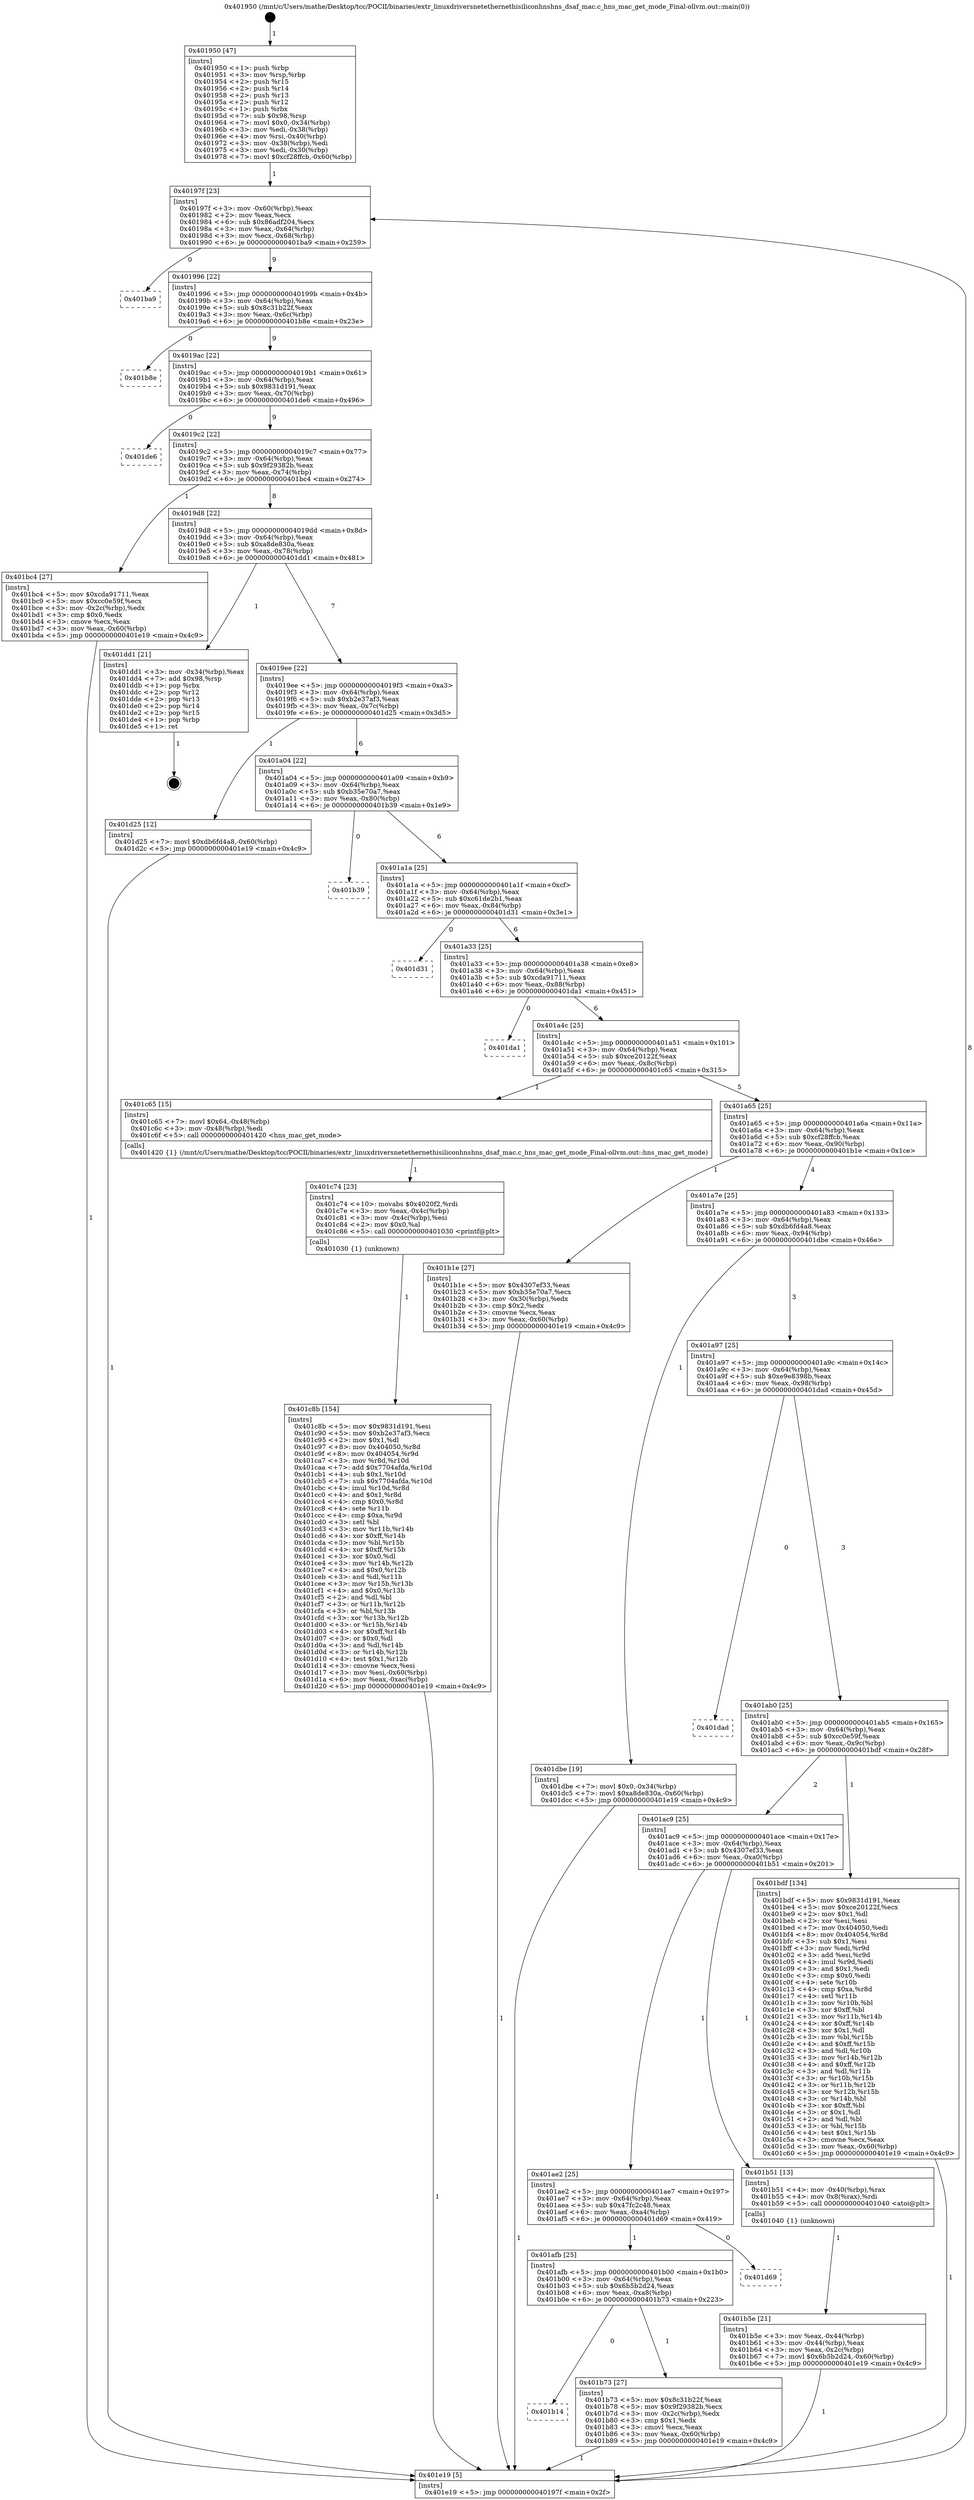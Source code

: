 digraph "0x401950" {
  label = "0x401950 (/mnt/c/Users/mathe/Desktop/tcc/POCII/binaries/extr_linuxdriversnetethernethisiliconhnshns_dsaf_mac.c_hns_mac_get_mode_Final-ollvm.out::main(0))"
  labelloc = "t"
  node[shape=record]

  Entry [label="",width=0.3,height=0.3,shape=circle,fillcolor=black,style=filled]
  "0x40197f" [label="{
     0x40197f [23]\l
     | [instrs]\l
     &nbsp;&nbsp;0x40197f \<+3\>: mov -0x60(%rbp),%eax\l
     &nbsp;&nbsp;0x401982 \<+2\>: mov %eax,%ecx\l
     &nbsp;&nbsp;0x401984 \<+6\>: sub $0x86adf204,%ecx\l
     &nbsp;&nbsp;0x40198a \<+3\>: mov %eax,-0x64(%rbp)\l
     &nbsp;&nbsp;0x40198d \<+3\>: mov %ecx,-0x68(%rbp)\l
     &nbsp;&nbsp;0x401990 \<+6\>: je 0000000000401ba9 \<main+0x259\>\l
  }"]
  "0x401ba9" [label="{
     0x401ba9\l
  }", style=dashed]
  "0x401996" [label="{
     0x401996 [22]\l
     | [instrs]\l
     &nbsp;&nbsp;0x401996 \<+5\>: jmp 000000000040199b \<main+0x4b\>\l
     &nbsp;&nbsp;0x40199b \<+3\>: mov -0x64(%rbp),%eax\l
     &nbsp;&nbsp;0x40199e \<+5\>: sub $0x8c31b22f,%eax\l
     &nbsp;&nbsp;0x4019a3 \<+3\>: mov %eax,-0x6c(%rbp)\l
     &nbsp;&nbsp;0x4019a6 \<+6\>: je 0000000000401b8e \<main+0x23e\>\l
  }"]
  Exit [label="",width=0.3,height=0.3,shape=circle,fillcolor=black,style=filled,peripheries=2]
  "0x401b8e" [label="{
     0x401b8e\l
  }", style=dashed]
  "0x4019ac" [label="{
     0x4019ac [22]\l
     | [instrs]\l
     &nbsp;&nbsp;0x4019ac \<+5\>: jmp 00000000004019b1 \<main+0x61\>\l
     &nbsp;&nbsp;0x4019b1 \<+3\>: mov -0x64(%rbp),%eax\l
     &nbsp;&nbsp;0x4019b4 \<+5\>: sub $0x9831d191,%eax\l
     &nbsp;&nbsp;0x4019b9 \<+3\>: mov %eax,-0x70(%rbp)\l
     &nbsp;&nbsp;0x4019bc \<+6\>: je 0000000000401de6 \<main+0x496\>\l
  }"]
  "0x401c8b" [label="{
     0x401c8b [154]\l
     | [instrs]\l
     &nbsp;&nbsp;0x401c8b \<+5\>: mov $0x9831d191,%esi\l
     &nbsp;&nbsp;0x401c90 \<+5\>: mov $0xb2e37af3,%ecx\l
     &nbsp;&nbsp;0x401c95 \<+2\>: mov $0x1,%dl\l
     &nbsp;&nbsp;0x401c97 \<+8\>: mov 0x404050,%r8d\l
     &nbsp;&nbsp;0x401c9f \<+8\>: mov 0x404054,%r9d\l
     &nbsp;&nbsp;0x401ca7 \<+3\>: mov %r8d,%r10d\l
     &nbsp;&nbsp;0x401caa \<+7\>: add $0x7704afda,%r10d\l
     &nbsp;&nbsp;0x401cb1 \<+4\>: sub $0x1,%r10d\l
     &nbsp;&nbsp;0x401cb5 \<+7\>: sub $0x7704afda,%r10d\l
     &nbsp;&nbsp;0x401cbc \<+4\>: imul %r10d,%r8d\l
     &nbsp;&nbsp;0x401cc0 \<+4\>: and $0x1,%r8d\l
     &nbsp;&nbsp;0x401cc4 \<+4\>: cmp $0x0,%r8d\l
     &nbsp;&nbsp;0x401cc8 \<+4\>: sete %r11b\l
     &nbsp;&nbsp;0x401ccc \<+4\>: cmp $0xa,%r9d\l
     &nbsp;&nbsp;0x401cd0 \<+3\>: setl %bl\l
     &nbsp;&nbsp;0x401cd3 \<+3\>: mov %r11b,%r14b\l
     &nbsp;&nbsp;0x401cd6 \<+4\>: xor $0xff,%r14b\l
     &nbsp;&nbsp;0x401cda \<+3\>: mov %bl,%r15b\l
     &nbsp;&nbsp;0x401cdd \<+4\>: xor $0xff,%r15b\l
     &nbsp;&nbsp;0x401ce1 \<+3\>: xor $0x0,%dl\l
     &nbsp;&nbsp;0x401ce4 \<+3\>: mov %r14b,%r12b\l
     &nbsp;&nbsp;0x401ce7 \<+4\>: and $0x0,%r12b\l
     &nbsp;&nbsp;0x401ceb \<+3\>: and %dl,%r11b\l
     &nbsp;&nbsp;0x401cee \<+3\>: mov %r15b,%r13b\l
     &nbsp;&nbsp;0x401cf1 \<+4\>: and $0x0,%r13b\l
     &nbsp;&nbsp;0x401cf5 \<+2\>: and %dl,%bl\l
     &nbsp;&nbsp;0x401cf7 \<+3\>: or %r11b,%r12b\l
     &nbsp;&nbsp;0x401cfa \<+3\>: or %bl,%r13b\l
     &nbsp;&nbsp;0x401cfd \<+3\>: xor %r13b,%r12b\l
     &nbsp;&nbsp;0x401d00 \<+3\>: or %r15b,%r14b\l
     &nbsp;&nbsp;0x401d03 \<+4\>: xor $0xff,%r14b\l
     &nbsp;&nbsp;0x401d07 \<+3\>: or $0x0,%dl\l
     &nbsp;&nbsp;0x401d0a \<+3\>: and %dl,%r14b\l
     &nbsp;&nbsp;0x401d0d \<+3\>: or %r14b,%r12b\l
     &nbsp;&nbsp;0x401d10 \<+4\>: test $0x1,%r12b\l
     &nbsp;&nbsp;0x401d14 \<+3\>: cmovne %ecx,%esi\l
     &nbsp;&nbsp;0x401d17 \<+3\>: mov %esi,-0x60(%rbp)\l
     &nbsp;&nbsp;0x401d1a \<+6\>: mov %eax,-0xac(%rbp)\l
     &nbsp;&nbsp;0x401d20 \<+5\>: jmp 0000000000401e19 \<main+0x4c9\>\l
  }"]
  "0x401de6" [label="{
     0x401de6\l
  }", style=dashed]
  "0x4019c2" [label="{
     0x4019c2 [22]\l
     | [instrs]\l
     &nbsp;&nbsp;0x4019c2 \<+5\>: jmp 00000000004019c7 \<main+0x77\>\l
     &nbsp;&nbsp;0x4019c7 \<+3\>: mov -0x64(%rbp),%eax\l
     &nbsp;&nbsp;0x4019ca \<+5\>: sub $0x9f29382b,%eax\l
     &nbsp;&nbsp;0x4019cf \<+3\>: mov %eax,-0x74(%rbp)\l
     &nbsp;&nbsp;0x4019d2 \<+6\>: je 0000000000401bc4 \<main+0x274\>\l
  }"]
  "0x401c74" [label="{
     0x401c74 [23]\l
     | [instrs]\l
     &nbsp;&nbsp;0x401c74 \<+10\>: movabs $0x4020f2,%rdi\l
     &nbsp;&nbsp;0x401c7e \<+3\>: mov %eax,-0x4c(%rbp)\l
     &nbsp;&nbsp;0x401c81 \<+3\>: mov -0x4c(%rbp),%esi\l
     &nbsp;&nbsp;0x401c84 \<+2\>: mov $0x0,%al\l
     &nbsp;&nbsp;0x401c86 \<+5\>: call 0000000000401030 \<printf@plt\>\l
     | [calls]\l
     &nbsp;&nbsp;0x401030 \{1\} (unknown)\l
  }"]
  "0x401bc4" [label="{
     0x401bc4 [27]\l
     | [instrs]\l
     &nbsp;&nbsp;0x401bc4 \<+5\>: mov $0xcda91711,%eax\l
     &nbsp;&nbsp;0x401bc9 \<+5\>: mov $0xcc0e59f,%ecx\l
     &nbsp;&nbsp;0x401bce \<+3\>: mov -0x2c(%rbp),%edx\l
     &nbsp;&nbsp;0x401bd1 \<+3\>: cmp $0x0,%edx\l
     &nbsp;&nbsp;0x401bd4 \<+3\>: cmove %ecx,%eax\l
     &nbsp;&nbsp;0x401bd7 \<+3\>: mov %eax,-0x60(%rbp)\l
     &nbsp;&nbsp;0x401bda \<+5\>: jmp 0000000000401e19 \<main+0x4c9\>\l
  }"]
  "0x4019d8" [label="{
     0x4019d8 [22]\l
     | [instrs]\l
     &nbsp;&nbsp;0x4019d8 \<+5\>: jmp 00000000004019dd \<main+0x8d\>\l
     &nbsp;&nbsp;0x4019dd \<+3\>: mov -0x64(%rbp),%eax\l
     &nbsp;&nbsp;0x4019e0 \<+5\>: sub $0xa8de830a,%eax\l
     &nbsp;&nbsp;0x4019e5 \<+3\>: mov %eax,-0x78(%rbp)\l
     &nbsp;&nbsp;0x4019e8 \<+6\>: je 0000000000401dd1 \<main+0x481\>\l
  }"]
  "0x401b14" [label="{
     0x401b14\l
  }", style=dashed]
  "0x401dd1" [label="{
     0x401dd1 [21]\l
     | [instrs]\l
     &nbsp;&nbsp;0x401dd1 \<+3\>: mov -0x34(%rbp),%eax\l
     &nbsp;&nbsp;0x401dd4 \<+7\>: add $0x98,%rsp\l
     &nbsp;&nbsp;0x401ddb \<+1\>: pop %rbx\l
     &nbsp;&nbsp;0x401ddc \<+2\>: pop %r12\l
     &nbsp;&nbsp;0x401dde \<+2\>: pop %r13\l
     &nbsp;&nbsp;0x401de0 \<+2\>: pop %r14\l
     &nbsp;&nbsp;0x401de2 \<+2\>: pop %r15\l
     &nbsp;&nbsp;0x401de4 \<+1\>: pop %rbp\l
     &nbsp;&nbsp;0x401de5 \<+1\>: ret\l
  }"]
  "0x4019ee" [label="{
     0x4019ee [22]\l
     | [instrs]\l
     &nbsp;&nbsp;0x4019ee \<+5\>: jmp 00000000004019f3 \<main+0xa3\>\l
     &nbsp;&nbsp;0x4019f3 \<+3\>: mov -0x64(%rbp),%eax\l
     &nbsp;&nbsp;0x4019f6 \<+5\>: sub $0xb2e37af3,%eax\l
     &nbsp;&nbsp;0x4019fb \<+3\>: mov %eax,-0x7c(%rbp)\l
     &nbsp;&nbsp;0x4019fe \<+6\>: je 0000000000401d25 \<main+0x3d5\>\l
  }"]
  "0x401b73" [label="{
     0x401b73 [27]\l
     | [instrs]\l
     &nbsp;&nbsp;0x401b73 \<+5\>: mov $0x8c31b22f,%eax\l
     &nbsp;&nbsp;0x401b78 \<+5\>: mov $0x9f29382b,%ecx\l
     &nbsp;&nbsp;0x401b7d \<+3\>: mov -0x2c(%rbp),%edx\l
     &nbsp;&nbsp;0x401b80 \<+3\>: cmp $0x1,%edx\l
     &nbsp;&nbsp;0x401b83 \<+3\>: cmovl %ecx,%eax\l
     &nbsp;&nbsp;0x401b86 \<+3\>: mov %eax,-0x60(%rbp)\l
     &nbsp;&nbsp;0x401b89 \<+5\>: jmp 0000000000401e19 \<main+0x4c9\>\l
  }"]
  "0x401d25" [label="{
     0x401d25 [12]\l
     | [instrs]\l
     &nbsp;&nbsp;0x401d25 \<+7\>: movl $0xdb6fd4a8,-0x60(%rbp)\l
     &nbsp;&nbsp;0x401d2c \<+5\>: jmp 0000000000401e19 \<main+0x4c9\>\l
  }"]
  "0x401a04" [label="{
     0x401a04 [22]\l
     | [instrs]\l
     &nbsp;&nbsp;0x401a04 \<+5\>: jmp 0000000000401a09 \<main+0xb9\>\l
     &nbsp;&nbsp;0x401a09 \<+3\>: mov -0x64(%rbp),%eax\l
     &nbsp;&nbsp;0x401a0c \<+5\>: sub $0xb35e70a7,%eax\l
     &nbsp;&nbsp;0x401a11 \<+3\>: mov %eax,-0x80(%rbp)\l
     &nbsp;&nbsp;0x401a14 \<+6\>: je 0000000000401b39 \<main+0x1e9\>\l
  }"]
  "0x401afb" [label="{
     0x401afb [25]\l
     | [instrs]\l
     &nbsp;&nbsp;0x401afb \<+5\>: jmp 0000000000401b00 \<main+0x1b0\>\l
     &nbsp;&nbsp;0x401b00 \<+3\>: mov -0x64(%rbp),%eax\l
     &nbsp;&nbsp;0x401b03 \<+5\>: sub $0x6b5b2d24,%eax\l
     &nbsp;&nbsp;0x401b08 \<+6\>: mov %eax,-0xa8(%rbp)\l
     &nbsp;&nbsp;0x401b0e \<+6\>: je 0000000000401b73 \<main+0x223\>\l
  }"]
  "0x401b39" [label="{
     0x401b39\l
  }", style=dashed]
  "0x401a1a" [label="{
     0x401a1a [25]\l
     | [instrs]\l
     &nbsp;&nbsp;0x401a1a \<+5\>: jmp 0000000000401a1f \<main+0xcf\>\l
     &nbsp;&nbsp;0x401a1f \<+3\>: mov -0x64(%rbp),%eax\l
     &nbsp;&nbsp;0x401a22 \<+5\>: sub $0xc61de2b1,%eax\l
     &nbsp;&nbsp;0x401a27 \<+6\>: mov %eax,-0x84(%rbp)\l
     &nbsp;&nbsp;0x401a2d \<+6\>: je 0000000000401d31 \<main+0x3e1\>\l
  }"]
  "0x401d69" [label="{
     0x401d69\l
  }", style=dashed]
  "0x401d31" [label="{
     0x401d31\l
  }", style=dashed]
  "0x401a33" [label="{
     0x401a33 [25]\l
     | [instrs]\l
     &nbsp;&nbsp;0x401a33 \<+5\>: jmp 0000000000401a38 \<main+0xe8\>\l
     &nbsp;&nbsp;0x401a38 \<+3\>: mov -0x64(%rbp),%eax\l
     &nbsp;&nbsp;0x401a3b \<+5\>: sub $0xcda91711,%eax\l
     &nbsp;&nbsp;0x401a40 \<+6\>: mov %eax,-0x88(%rbp)\l
     &nbsp;&nbsp;0x401a46 \<+6\>: je 0000000000401da1 \<main+0x451\>\l
  }"]
  "0x401b5e" [label="{
     0x401b5e [21]\l
     | [instrs]\l
     &nbsp;&nbsp;0x401b5e \<+3\>: mov %eax,-0x44(%rbp)\l
     &nbsp;&nbsp;0x401b61 \<+3\>: mov -0x44(%rbp),%eax\l
     &nbsp;&nbsp;0x401b64 \<+3\>: mov %eax,-0x2c(%rbp)\l
     &nbsp;&nbsp;0x401b67 \<+7\>: movl $0x6b5b2d24,-0x60(%rbp)\l
     &nbsp;&nbsp;0x401b6e \<+5\>: jmp 0000000000401e19 \<main+0x4c9\>\l
  }"]
  "0x401da1" [label="{
     0x401da1\l
  }", style=dashed]
  "0x401a4c" [label="{
     0x401a4c [25]\l
     | [instrs]\l
     &nbsp;&nbsp;0x401a4c \<+5\>: jmp 0000000000401a51 \<main+0x101\>\l
     &nbsp;&nbsp;0x401a51 \<+3\>: mov -0x64(%rbp),%eax\l
     &nbsp;&nbsp;0x401a54 \<+5\>: sub $0xce20122f,%eax\l
     &nbsp;&nbsp;0x401a59 \<+6\>: mov %eax,-0x8c(%rbp)\l
     &nbsp;&nbsp;0x401a5f \<+6\>: je 0000000000401c65 \<main+0x315\>\l
  }"]
  "0x401ae2" [label="{
     0x401ae2 [25]\l
     | [instrs]\l
     &nbsp;&nbsp;0x401ae2 \<+5\>: jmp 0000000000401ae7 \<main+0x197\>\l
     &nbsp;&nbsp;0x401ae7 \<+3\>: mov -0x64(%rbp),%eax\l
     &nbsp;&nbsp;0x401aea \<+5\>: sub $0x47fc2c48,%eax\l
     &nbsp;&nbsp;0x401aef \<+6\>: mov %eax,-0xa4(%rbp)\l
     &nbsp;&nbsp;0x401af5 \<+6\>: je 0000000000401d69 \<main+0x419\>\l
  }"]
  "0x401c65" [label="{
     0x401c65 [15]\l
     | [instrs]\l
     &nbsp;&nbsp;0x401c65 \<+7\>: movl $0x64,-0x48(%rbp)\l
     &nbsp;&nbsp;0x401c6c \<+3\>: mov -0x48(%rbp),%edi\l
     &nbsp;&nbsp;0x401c6f \<+5\>: call 0000000000401420 \<hns_mac_get_mode\>\l
     | [calls]\l
     &nbsp;&nbsp;0x401420 \{1\} (/mnt/c/Users/mathe/Desktop/tcc/POCII/binaries/extr_linuxdriversnetethernethisiliconhnshns_dsaf_mac.c_hns_mac_get_mode_Final-ollvm.out::hns_mac_get_mode)\l
  }"]
  "0x401a65" [label="{
     0x401a65 [25]\l
     | [instrs]\l
     &nbsp;&nbsp;0x401a65 \<+5\>: jmp 0000000000401a6a \<main+0x11a\>\l
     &nbsp;&nbsp;0x401a6a \<+3\>: mov -0x64(%rbp),%eax\l
     &nbsp;&nbsp;0x401a6d \<+5\>: sub $0xcf28ffcb,%eax\l
     &nbsp;&nbsp;0x401a72 \<+6\>: mov %eax,-0x90(%rbp)\l
     &nbsp;&nbsp;0x401a78 \<+6\>: je 0000000000401b1e \<main+0x1ce\>\l
  }"]
  "0x401b51" [label="{
     0x401b51 [13]\l
     | [instrs]\l
     &nbsp;&nbsp;0x401b51 \<+4\>: mov -0x40(%rbp),%rax\l
     &nbsp;&nbsp;0x401b55 \<+4\>: mov 0x8(%rax),%rdi\l
     &nbsp;&nbsp;0x401b59 \<+5\>: call 0000000000401040 \<atoi@plt\>\l
     | [calls]\l
     &nbsp;&nbsp;0x401040 \{1\} (unknown)\l
  }"]
  "0x401b1e" [label="{
     0x401b1e [27]\l
     | [instrs]\l
     &nbsp;&nbsp;0x401b1e \<+5\>: mov $0x4307ef33,%eax\l
     &nbsp;&nbsp;0x401b23 \<+5\>: mov $0xb35e70a7,%ecx\l
     &nbsp;&nbsp;0x401b28 \<+3\>: mov -0x30(%rbp),%edx\l
     &nbsp;&nbsp;0x401b2b \<+3\>: cmp $0x2,%edx\l
     &nbsp;&nbsp;0x401b2e \<+3\>: cmovne %ecx,%eax\l
     &nbsp;&nbsp;0x401b31 \<+3\>: mov %eax,-0x60(%rbp)\l
     &nbsp;&nbsp;0x401b34 \<+5\>: jmp 0000000000401e19 \<main+0x4c9\>\l
  }"]
  "0x401a7e" [label="{
     0x401a7e [25]\l
     | [instrs]\l
     &nbsp;&nbsp;0x401a7e \<+5\>: jmp 0000000000401a83 \<main+0x133\>\l
     &nbsp;&nbsp;0x401a83 \<+3\>: mov -0x64(%rbp),%eax\l
     &nbsp;&nbsp;0x401a86 \<+5\>: sub $0xdb6fd4a8,%eax\l
     &nbsp;&nbsp;0x401a8b \<+6\>: mov %eax,-0x94(%rbp)\l
     &nbsp;&nbsp;0x401a91 \<+6\>: je 0000000000401dbe \<main+0x46e\>\l
  }"]
  "0x401e19" [label="{
     0x401e19 [5]\l
     | [instrs]\l
     &nbsp;&nbsp;0x401e19 \<+5\>: jmp 000000000040197f \<main+0x2f\>\l
  }"]
  "0x401950" [label="{
     0x401950 [47]\l
     | [instrs]\l
     &nbsp;&nbsp;0x401950 \<+1\>: push %rbp\l
     &nbsp;&nbsp;0x401951 \<+3\>: mov %rsp,%rbp\l
     &nbsp;&nbsp;0x401954 \<+2\>: push %r15\l
     &nbsp;&nbsp;0x401956 \<+2\>: push %r14\l
     &nbsp;&nbsp;0x401958 \<+2\>: push %r13\l
     &nbsp;&nbsp;0x40195a \<+2\>: push %r12\l
     &nbsp;&nbsp;0x40195c \<+1\>: push %rbx\l
     &nbsp;&nbsp;0x40195d \<+7\>: sub $0x98,%rsp\l
     &nbsp;&nbsp;0x401964 \<+7\>: movl $0x0,-0x34(%rbp)\l
     &nbsp;&nbsp;0x40196b \<+3\>: mov %edi,-0x38(%rbp)\l
     &nbsp;&nbsp;0x40196e \<+4\>: mov %rsi,-0x40(%rbp)\l
     &nbsp;&nbsp;0x401972 \<+3\>: mov -0x38(%rbp),%edi\l
     &nbsp;&nbsp;0x401975 \<+3\>: mov %edi,-0x30(%rbp)\l
     &nbsp;&nbsp;0x401978 \<+7\>: movl $0xcf28ffcb,-0x60(%rbp)\l
  }"]
  "0x401ac9" [label="{
     0x401ac9 [25]\l
     | [instrs]\l
     &nbsp;&nbsp;0x401ac9 \<+5\>: jmp 0000000000401ace \<main+0x17e\>\l
     &nbsp;&nbsp;0x401ace \<+3\>: mov -0x64(%rbp),%eax\l
     &nbsp;&nbsp;0x401ad1 \<+5\>: sub $0x4307ef33,%eax\l
     &nbsp;&nbsp;0x401ad6 \<+6\>: mov %eax,-0xa0(%rbp)\l
     &nbsp;&nbsp;0x401adc \<+6\>: je 0000000000401b51 \<main+0x201\>\l
  }"]
  "0x401dbe" [label="{
     0x401dbe [19]\l
     | [instrs]\l
     &nbsp;&nbsp;0x401dbe \<+7\>: movl $0x0,-0x34(%rbp)\l
     &nbsp;&nbsp;0x401dc5 \<+7\>: movl $0xa8de830a,-0x60(%rbp)\l
     &nbsp;&nbsp;0x401dcc \<+5\>: jmp 0000000000401e19 \<main+0x4c9\>\l
  }"]
  "0x401a97" [label="{
     0x401a97 [25]\l
     | [instrs]\l
     &nbsp;&nbsp;0x401a97 \<+5\>: jmp 0000000000401a9c \<main+0x14c\>\l
     &nbsp;&nbsp;0x401a9c \<+3\>: mov -0x64(%rbp),%eax\l
     &nbsp;&nbsp;0x401a9f \<+5\>: sub $0xe9e8398b,%eax\l
     &nbsp;&nbsp;0x401aa4 \<+6\>: mov %eax,-0x98(%rbp)\l
     &nbsp;&nbsp;0x401aaa \<+6\>: je 0000000000401dad \<main+0x45d\>\l
  }"]
  "0x401bdf" [label="{
     0x401bdf [134]\l
     | [instrs]\l
     &nbsp;&nbsp;0x401bdf \<+5\>: mov $0x9831d191,%eax\l
     &nbsp;&nbsp;0x401be4 \<+5\>: mov $0xce20122f,%ecx\l
     &nbsp;&nbsp;0x401be9 \<+2\>: mov $0x1,%dl\l
     &nbsp;&nbsp;0x401beb \<+2\>: xor %esi,%esi\l
     &nbsp;&nbsp;0x401bed \<+7\>: mov 0x404050,%edi\l
     &nbsp;&nbsp;0x401bf4 \<+8\>: mov 0x404054,%r8d\l
     &nbsp;&nbsp;0x401bfc \<+3\>: sub $0x1,%esi\l
     &nbsp;&nbsp;0x401bff \<+3\>: mov %edi,%r9d\l
     &nbsp;&nbsp;0x401c02 \<+3\>: add %esi,%r9d\l
     &nbsp;&nbsp;0x401c05 \<+4\>: imul %r9d,%edi\l
     &nbsp;&nbsp;0x401c09 \<+3\>: and $0x1,%edi\l
     &nbsp;&nbsp;0x401c0c \<+3\>: cmp $0x0,%edi\l
     &nbsp;&nbsp;0x401c0f \<+4\>: sete %r10b\l
     &nbsp;&nbsp;0x401c13 \<+4\>: cmp $0xa,%r8d\l
     &nbsp;&nbsp;0x401c17 \<+4\>: setl %r11b\l
     &nbsp;&nbsp;0x401c1b \<+3\>: mov %r10b,%bl\l
     &nbsp;&nbsp;0x401c1e \<+3\>: xor $0xff,%bl\l
     &nbsp;&nbsp;0x401c21 \<+3\>: mov %r11b,%r14b\l
     &nbsp;&nbsp;0x401c24 \<+4\>: xor $0xff,%r14b\l
     &nbsp;&nbsp;0x401c28 \<+3\>: xor $0x1,%dl\l
     &nbsp;&nbsp;0x401c2b \<+3\>: mov %bl,%r15b\l
     &nbsp;&nbsp;0x401c2e \<+4\>: and $0xff,%r15b\l
     &nbsp;&nbsp;0x401c32 \<+3\>: and %dl,%r10b\l
     &nbsp;&nbsp;0x401c35 \<+3\>: mov %r14b,%r12b\l
     &nbsp;&nbsp;0x401c38 \<+4\>: and $0xff,%r12b\l
     &nbsp;&nbsp;0x401c3c \<+3\>: and %dl,%r11b\l
     &nbsp;&nbsp;0x401c3f \<+3\>: or %r10b,%r15b\l
     &nbsp;&nbsp;0x401c42 \<+3\>: or %r11b,%r12b\l
     &nbsp;&nbsp;0x401c45 \<+3\>: xor %r12b,%r15b\l
     &nbsp;&nbsp;0x401c48 \<+3\>: or %r14b,%bl\l
     &nbsp;&nbsp;0x401c4b \<+3\>: xor $0xff,%bl\l
     &nbsp;&nbsp;0x401c4e \<+3\>: or $0x1,%dl\l
     &nbsp;&nbsp;0x401c51 \<+2\>: and %dl,%bl\l
     &nbsp;&nbsp;0x401c53 \<+3\>: or %bl,%r15b\l
     &nbsp;&nbsp;0x401c56 \<+4\>: test $0x1,%r15b\l
     &nbsp;&nbsp;0x401c5a \<+3\>: cmovne %ecx,%eax\l
     &nbsp;&nbsp;0x401c5d \<+3\>: mov %eax,-0x60(%rbp)\l
     &nbsp;&nbsp;0x401c60 \<+5\>: jmp 0000000000401e19 \<main+0x4c9\>\l
  }"]
  "0x401dad" [label="{
     0x401dad\l
  }", style=dashed]
  "0x401ab0" [label="{
     0x401ab0 [25]\l
     | [instrs]\l
     &nbsp;&nbsp;0x401ab0 \<+5\>: jmp 0000000000401ab5 \<main+0x165\>\l
     &nbsp;&nbsp;0x401ab5 \<+3\>: mov -0x64(%rbp),%eax\l
     &nbsp;&nbsp;0x401ab8 \<+5\>: sub $0xcc0e59f,%eax\l
     &nbsp;&nbsp;0x401abd \<+6\>: mov %eax,-0x9c(%rbp)\l
     &nbsp;&nbsp;0x401ac3 \<+6\>: je 0000000000401bdf \<main+0x28f\>\l
  }"]
  Entry -> "0x401950" [label=" 1"]
  "0x40197f" -> "0x401ba9" [label=" 0"]
  "0x40197f" -> "0x401996" [label=" 9"]
  "0x401dd1" -> Exit [label=" 1"]
  "0x401996" -> "0x401b8e" [label=" 0"]
  "0x401996" -> "0x4019ac" [label=" 9"]
  "0x401dbe" -> "0x401e19" [label=" 1"]
  "0x4019ac" -> "0x401de6" [label=" 0"]
  "0x4019ac" -> "0x4019c2" [label=" 9"]
  "0x401d25" -> "0x401e19" [label=" 1"]
  "0x4019c2" -> "0x401bc4" [label=" 1"]
  "0x4019c2" -> "0x4019d8" [label=" 8"]
  "0x401c8b" -> "0x401e19" [label=" 1"]
  "0x4019d8" -> "0x401dd1" [label=" 1"]
  "0x4019d8" -> "0x4019ee" [label=" 7"]
  "0x401c74" -> "0x401c8b" [label=" 1"]
  "0x4019ee" -> "0x401d25" [label=" 1"]
  "0x4019ee" -> "0x401a04" [label=" 6"]
  "0x401c65" -> "0x401c74" [label=" 1"]
  "0x401a04" -> "0x401b39" [label=" 0"]
  "0x401a04" -> "0x401a1a" [label=" 6"]
  "0x401bc4" -> "0x401e19" [label=" 1"]
  "0x401a1a" -> "0x401d31" [label=" 0"]
  "0x401a1a" -> "0x401a33" [label=" 6"]
  "0x401b73" -> "0x401e19" [label=" 1"]
  "0x401a33" -> "0x401da1" [label=" 0"]
  "0x401a33" -> "0x401a4c" [label=" 6"]
  "0x401afb" -> "0x401b73" [label=" 1"]
  "0x401a4c" -> "0x401c65" [label=" 1"]
  "0x401a4c" -> "0x401a65" [label=" 5"]
  "0x401bdf" -> "0x401e19" [label=" 1"]
  "0x401a65" -> "0x401b1e" [label=" 1"]
  "0x401a65" -> "0x401a7e" [label=" 4"]
  "0x401b1e" -> "0x401e19" [label=" 1"]
  "0x401950" -> "0x40197f" [label=" 1"]
  "0x401e19" -> "0x40197f" [label=" 8"]
  "0x401ae2" -> "0x401afb" [label=" 1"]
  "0x401a7e" -> "0x401dbe" [label=" 1"]
  "0x401a7e" -> "0x401a97" [label=" 3"]
  "0x401afb" -> "0x401b14" [label=" 0"]
  "0x401a97" -> "0x401dad" [label=" 0"]
  "0x401a97" -> "0x401ab0" [label=" 3"]
  "0x401b5e" -> "0x401e19" [label=" 1"]
  "0x401ab0" -> "0x401bdf" [label=" 1"]
  "0x401ab0" -> "0x401ac9" [label=" 2"]
  "0x401ae2" -> "0x401d69" [label=" 0"]
  "0x401ac9" -> "0x401b51" [label=" 1"]
  "0x401ac9" -> "0x401ae2" [label=" 1"]
  "0x401b51" -> "0x401b5e" [label=" 1"]
}
